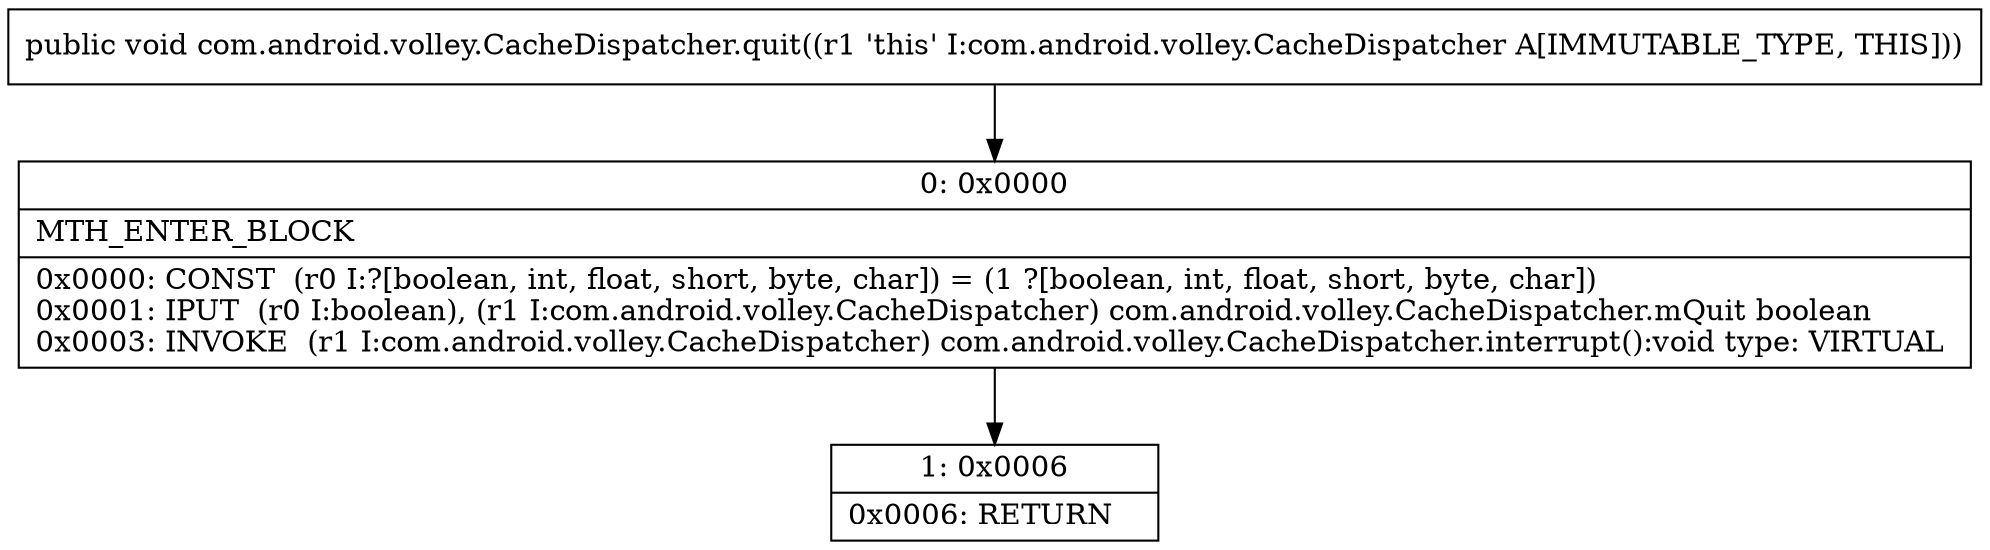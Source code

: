 digraph "CFG forcom.android.volley.CacheDispatcher.quit()V" {
Node_0 [shape=record,label="{0\:\ 0x0000|MTH_ENTER_BLOCK\l|0x0000: CONST  (r0 I:?[boolean, int, float, short, byte, char]) = (1 ?[boolean, int, float, short, byte, char]) \l0x0001: IPUT  (r0 I:boolean), (r1 I:com.android.volley.CacheDispatcher) com.android.volley.CacheDispatcher.mQuit boolean \l0x0003: INVOKE  (r1 I:com.android.volley.CacheDispatcher) com.android.volley.CacheDispatcher.interrupt():void type: VIRTUAL \l}"];
Node_1 [shape=record,label="{1\:\ 0x0006|0x0006: RETURN   \l}"];
MethodNode[shape=record,label="{public void com.android.volley.CacheDispatcher.quit((r1 'this' I:com.android.volley.CacheDispatcher A[IMMUTABLE_TYPE, THIS])) }"];
MethodNode -> Node_0;
Node_0 -> Node_1;
}

